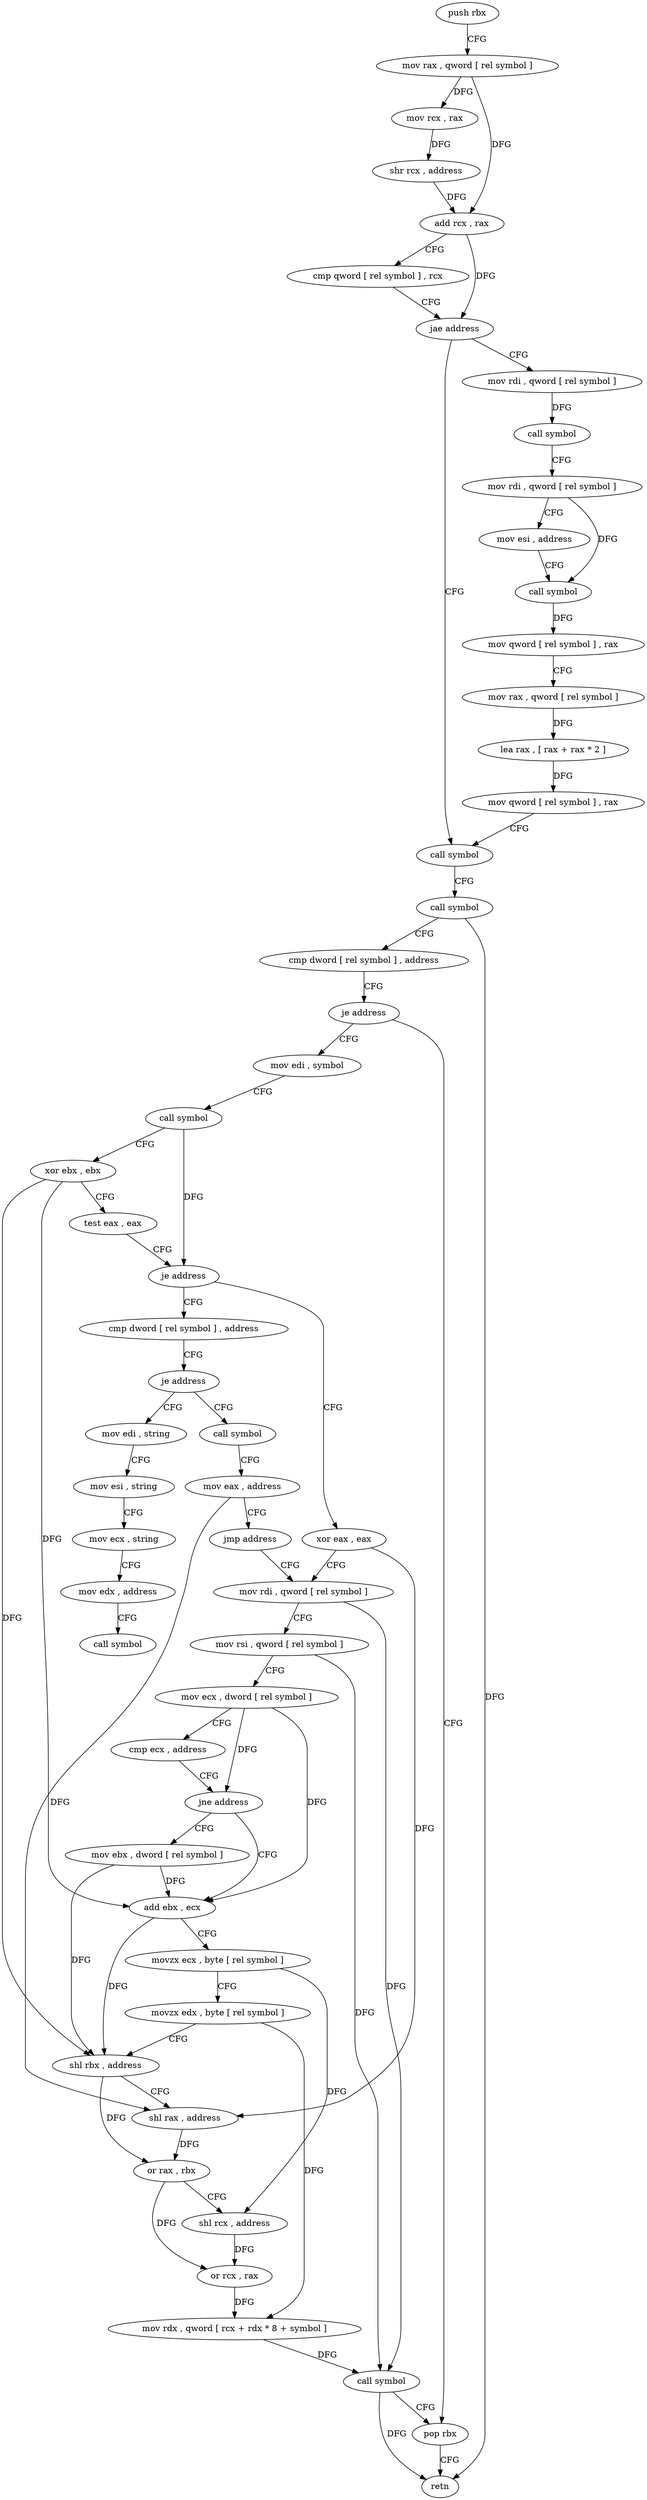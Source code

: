 digraph "func" {
"4214000" [label = "push rbx" ]
"4214001" [label = "mov rax , qword [ rel symbol ]" ]
"4214008" [label = "mov rcx , rax" ]
"4214011" [label = "shr rcx , address" ]
"4214014" [label = "add rcx , rax" ]
"4214017" [label = "cmp qword [ rel symbol ] , rcx" ]
"4214024" [label = "jae address" ]
"4214080" [label = "call symbol" ]
"4214026" [label = "mov rdi , qword [ rel symbol ]" ]
"4214085" [label = "call symbol" ]
"4214090" [label = "cmp dword [ rel symbol ] , address" ]
"4214097" [label = "je address" ]
"4214216" [label = "pop rbx" ]
"4214099" [label = "mov edi , symbol" ]
"4214033" [label = "call symbol" ]
"4214038" [label = "mov rdi , qword [ rel symbol ]" ]
"4214045" [label = "mov esi , address" ]
"4214050" [label = "call symbol" ]
"4214055" [label = "mov qword [ rel symbol ] , rax" ]
"4214062" [label = "mov rax , qword [ rel symbol ]" ]
"4214069" [label = "lea rax , [ rax + rax * 2 ]" ]
"4214073" [label = "mov qword [ rel symbol ] , rax" ]
"4214217" [label = "retn" ]
"4214104" [label = "call symbol" ]
"4214109" [label = "xor ebx , ebx" ]
"4214111" [label = "test eax , eax" ]
"4214113" [label = "je address" ]
"4214136" [label = "xor eax , eax" ]
"4214115" [label = "cmp dword [ rel symbol ] , address" ]
"4214138" [label = "mov rdi , qword [ rel symbol ]" ]
"4214122" [label = "je address" ]
"4214218" [label = "mov edi , string" ]
"4214124" [label = "call symbol" ]
"4214169" [label = "add ebx , ecx" ]
"4214171" [label = "movzx ecx , byte [ rel symbol ]" ]
"4214178" [label = "movzx edx , byte [ rel symbol ]" ]
"4214185" [label = "shl rbx , address" ]
"4214189" [label = "shl rax , address" ]
"4214193" [label = "or rax , rbx" ]
"4214196" [label = "shl rcx , address" ]
"4214200" [label = "or rcx , rax" ]
"4214203" [label = "mov rdx , qword [ rcx + rdx * 8 + symbol ]" ]
"4214211" [label = "call symbol" ]
"4214163" [label = "mov ebx , dword [ rel symbol ]" ]
"4214223" [label = "mov esi , string" ]
"4214228" [label = "mov ecx , string" ]
"4214233" [label = "mov edx , address" ]
"4214238" [label = "call symbol" ]
"4214129" [label = "mov eax , address" ]
"4214134" [label = "jmp address" ]
"4214145" [label = "mov rsi , qword [ rel symbol ]" ]
"4214152" [label = "mov ecx , dword [ rel symbol ]" ]
"4214158" [label = "cmp ecx , address" ]
"4214161" [label = "jne address" ]
"4214000" -> "4214001" [ label = "CFG" ]
"4214001" -> "4214008" [ label = "DFG" ]
"4214001" -> "4214014" [ label = "DFG" ]
"4214008" -> "4214011" [ label = "DFG" ]
"4214011" -> "4214014" [ label = "DFG" ]
"4214014" -> "4214017" [ label = "CFG" ]
"4214014" -> "4214024" [ label = "DFG" ]
"4214017" -> "4214024" [ label = "CFG" ]
"4214024" -> "4214080" [ label = "CFG" ]
"4214024" -> "4214026" [ label = "CFG" ]
"4214080" -> "4214085" [ label = "CFG" ]
"4214026" -> "4214033" [ label = "DFG" ]
"4214085" -> "4214090" [ label = "CFG" ]
"4214085" -> "4214217" [ label = "DFG" ]
"4214090" -> "4214097" [ label = "CFG" ]
"4214097" -> "4214216" [ label = "CFG" ]
"4214097" -> "4214099" [ label = "CFG" ]
"4214216" -> "4214217" [ label = "CFG" ]
"4214099" -> "4214104" [ label = "CFG" ]
"4214033" -> "4214038" [ label = "CFG" ]
"4214038" -> "4214045" [ label = "CFG" ]
"4214038" -> "4214050" [ label = "DFG" ]
"4214045" -> "4214050" [ label = "CFG" ]
"4214050" -> "4214055" [ label = "DFG" ]
"4214055" -> "4214062" [ label = "CFG" ]
"4214062" -> "4214069" [ label = "DFG" ]
"4214069" -> "4214073" [ label = "DFG" ]
"4214073" -> "4214080" [ label = "CFG" ]
"4214104" -> "4214109" [ label = "CFG" ]
"4214104" -> "4214113" [ label = "DFG" ]
"4214109" -> "4214111" [ label = "CFG" ]
"4214109" -> "4214169" [ label = "DFG" ]
"4214109" -> "4214185" [ label = "DFG" ]
"4214111" -> "4214113" [ label = "CFG" ]
"4214113" -> "4214136" [ label = "CFG" ]
"4214113" -> "4214115" [ label = "CFG" ]
"4214136" -> "4214138" [ label = "CFG" ]
"4214136" -> "4214189" [ label = "DFG" ]
"4214115" -> "4214122" [ label = "CFG" ]
"4214138" -> "4214145" [ label = "CFG" ]
"4214138" -> "4214211" [ label = "DFG" ]
"4214122" -> "4214218" [ label = "CFG" ]
"4214122" -> "4214124" [ label = "CFG" ]
"4214218" -> "4214223" [ label = "CFG" ]
"4214124" -> "4214129" [ label = "CFG" ]
"4214169" -> "4214171" [ label = "CFG" ]
"4214169" -> "4214185" [ label = "DFG" ]
"4214171" -> "4214178" [ label = "CFG" ]
"4214171" -> "4214196" [ label = "DFG" ]
"4214178" -> "4214185" [ label = "CFG" ]
"4214178" -> "4214203" [ label = "DFG" ]
"4214185" -> "4214189" [ label = "CFG" ]
"4214185" -> "4214193" [ label = "DFG" ]
"4214189" -> "4214193" [ label = "DFG" ]
"4214193" -> "4214196" [ label = "CFG" ]
"4214193" -> "4214200" [ label = "DFG" ]
"4214196" -> "4214200" [ label = "DFG" ]
"4214200" -> "4214203" [ label = "DFG" ]
"4214203" -> "4214211" [ label = "DFG" ]
"4214211" -> "4214216" [ label = "CFG" ]
"4214211" -> "4214217" [ label = "DFG" ]
"4214163" -> "4214169" [ label = "DFG" ]
"4214163" -> "4214185" [ label = "DFG" ]
"4214223" -> "4214228" [ label = "CFG" ]
"4214228" -> "4214233" [ label = "CFG" ]
"4214233" -> "4214238" [ label = "CFG" ]
"4214129" -> "4214134" [ label = "CFG" ]
"4214129" -> "4214189" [ label = "DFG" ]
"4214134" -> "4214138" [ label = "CFG" ]
"4214145" -> "4214152" [ label = "CFG" ]
"4214145" -> "4214211" [ label = "DFG" ]
"4214152" -> "4214158" [ label = "CFG" ]
"4214152" -> "4214161" [ label = "DFG" ]
"4214152" -> "4214169" [ label = "DFG" ]
"4214158" -> "4214161" [ label = "CFG" ]
"4214161" -> "4214169" [ label = "CFG" ]
"4214161" -> "4214163" [ label = "CFG" ]
}
